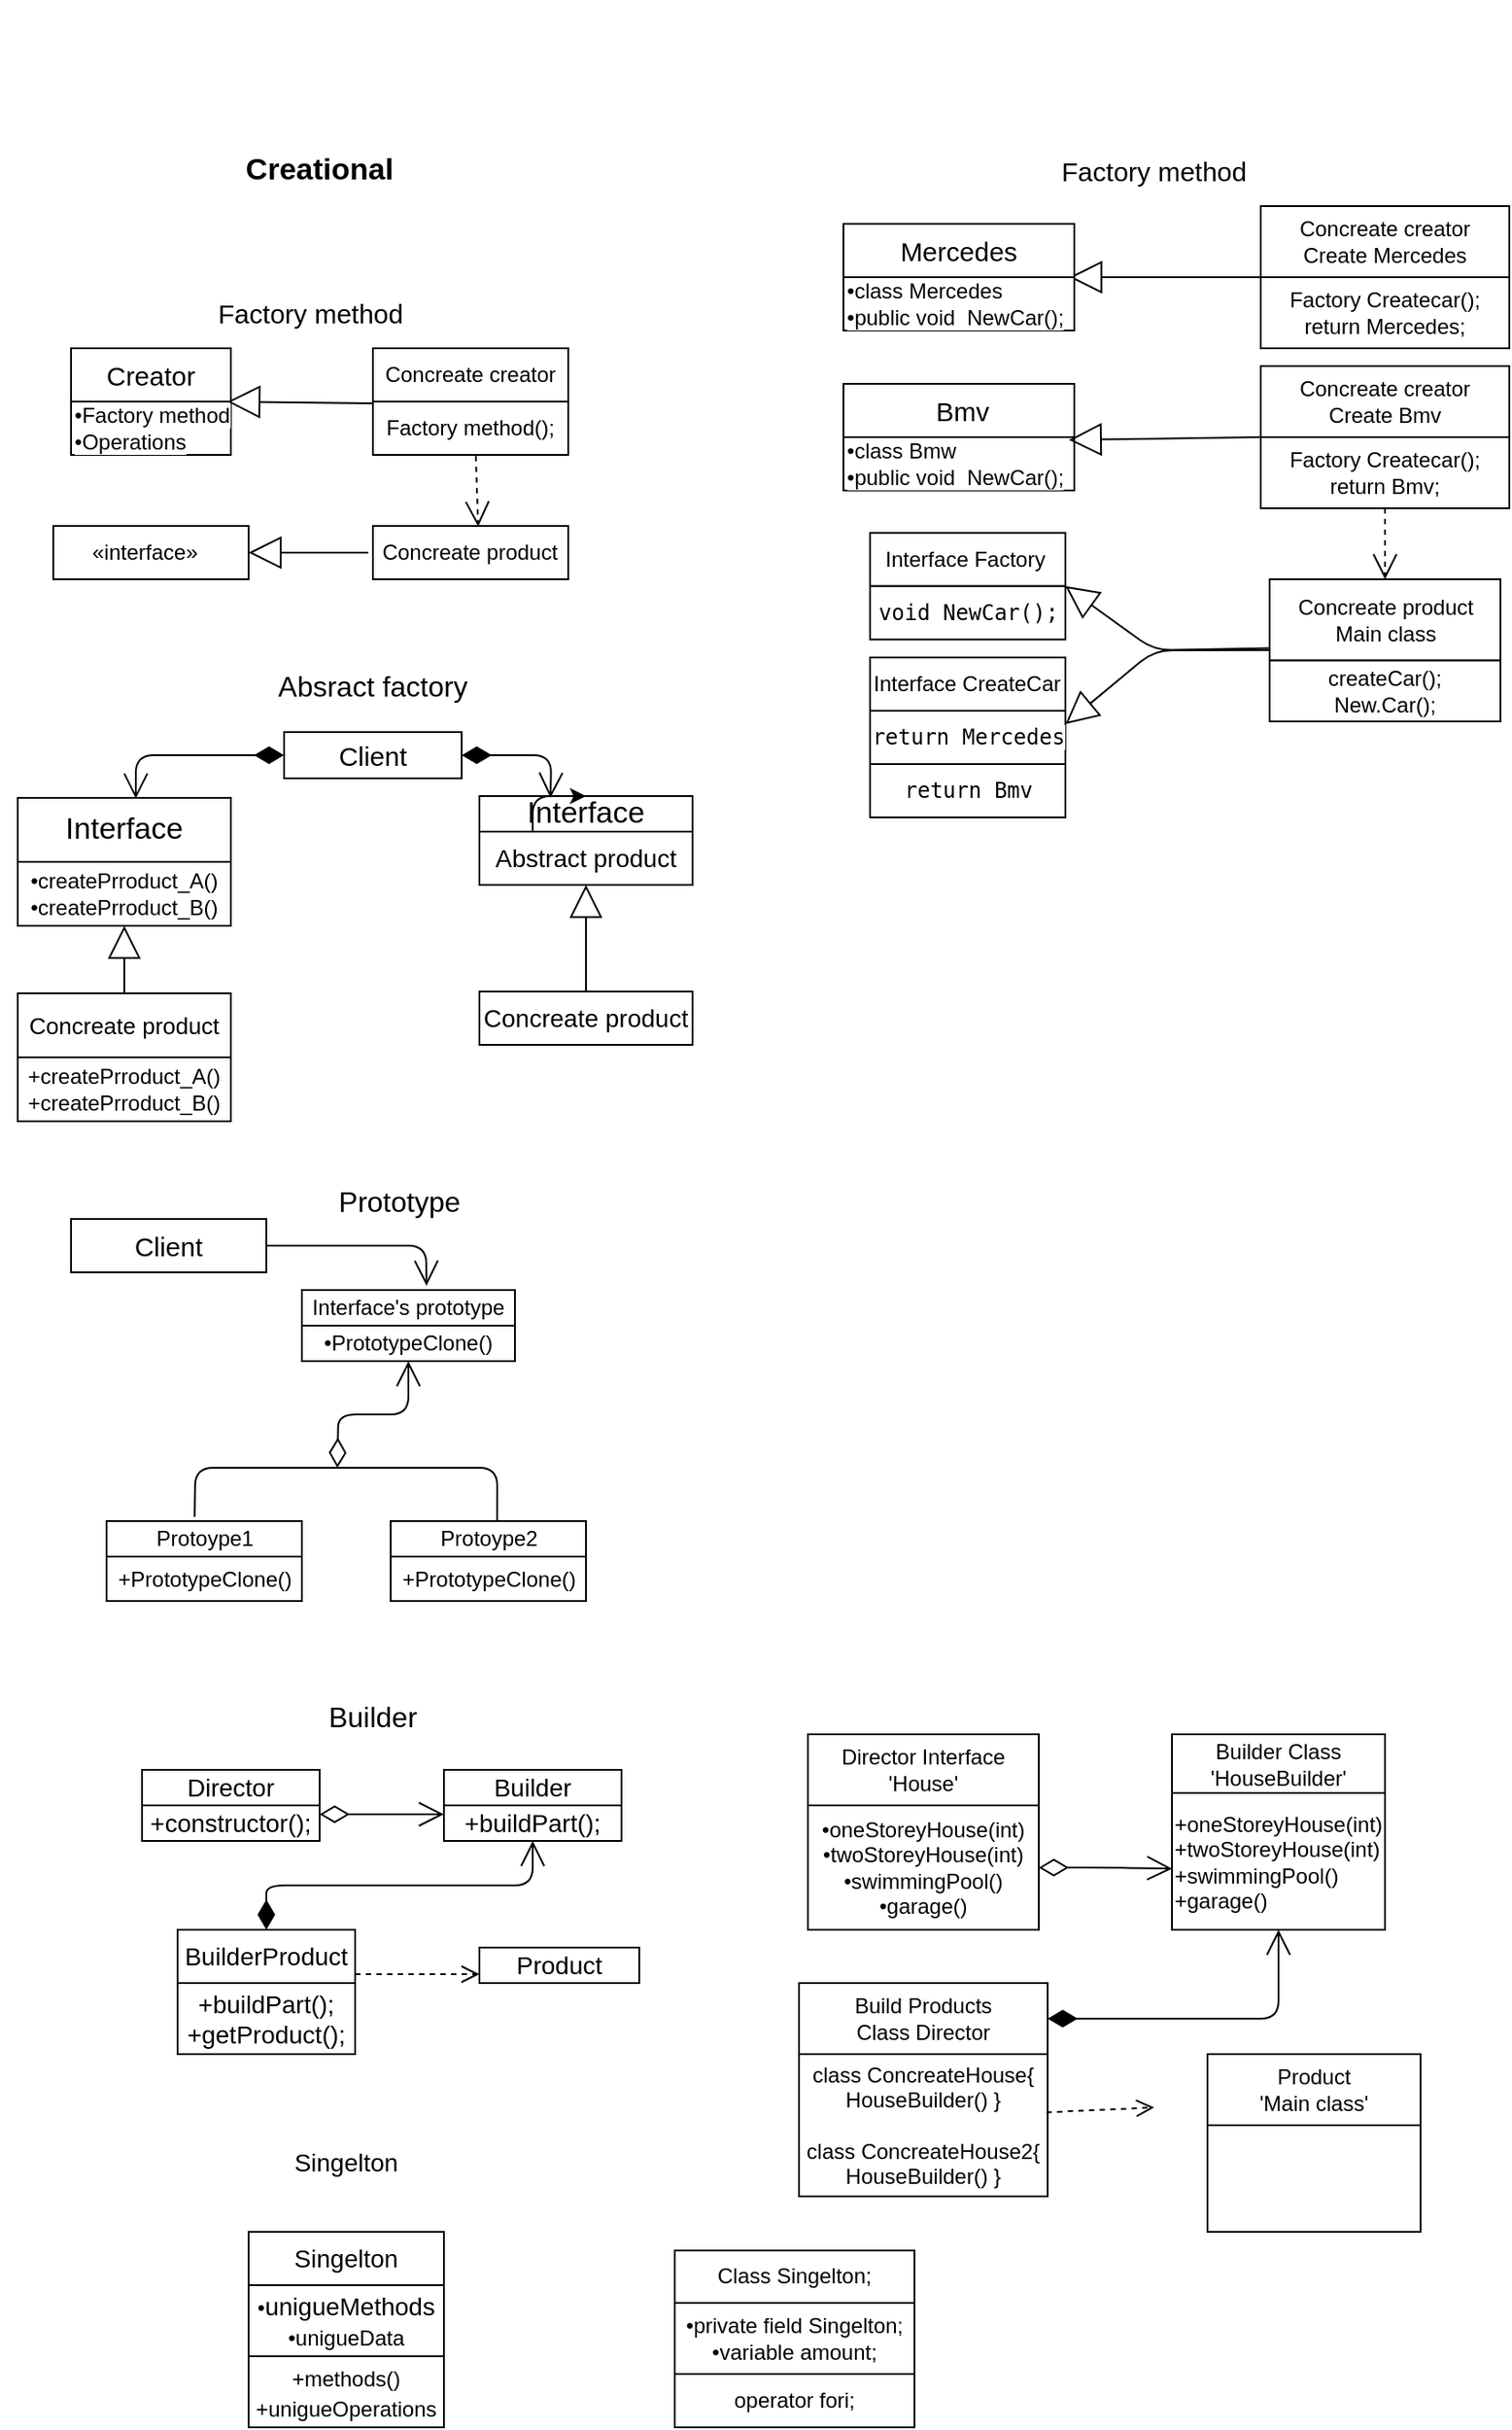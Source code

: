 <mxfile version="15.0.6" type="github">
  <diagram id="Kxp6poQEY132oB3bIeXi" name="Page-1">
    <mxGraphModel dx="813" dy="435" grid="1" gridSize="10" guides="1" tooltips="1" connect="1" arrows="1" fold="1" page="1" pageScale="1" pageWidth="1169" pageHeight="827" math="0" shadow="0">
      <root>
        <mxCell id="0" />
        <mxCell id="1" parent="0" />
        <mxCell id="c9BE0oREcigb71wQLUeT-2" value="&lt;span style=&quot;font-size: 27px&quot;&gt;&lt;font color=&quot;#ffffff&quot;&gt;Patterns&lt;/font&gt;&lt;/span&gt;" style="text;html=1;align=center;verticalAlign=middle;resizable=0;points=[];autosize=1;strokeColor=none;" parent="1" vertex="1">
          <mxGeometry x="525" y="20" width="120" height="20" as="geometry" />
        </mxCell>
        <mxCell id="c9BE0oREcigb71wQLUeT-5" value="&lt;b&gt;&lt;font style=&quot;font-size: 17px&quot;&gt;&lt;font style=&quot;background-color: rgb(255 , 255 , 255)&quot; color=&quot;#000000&quot;&gt;Creational&lt;/font&gt;&lt;br&gt;&lt;/font&gt;&lt;/b&gt;" style="text;html=1;align=center;verticalAlign=middle;whiteSpace=wrap;" parent="1" vertex="1">
          <mxGeometry x="130" y="90" width="100" height="40" as="geometry" />
        </mxCell>
        <mxCell id="c9BE0oREcigb71wQLUeT-57" value="" style="group;" parent="1" vertex="1" connectable="0">
          <mxGeometry x="30" y="180" width="320" height="190" as="geometry" />
        </mxCell>
        <mxCell id="c9BE0oREcigb71wQLUeT-46" value="&lt;span style=&quot;background-color: rgb(255 , 255 , 255)&quot;&gt;&amp;nbsp; &amp;nbsp; &amp;nbsp; «interface»&amp;nbsp; &amp;nbsp; &amp;nbsp; &amp;nbsp;&amp;nbsp;&lt;br&gt;&lt;/span&gt;" style="html=1;align=left;" parent="c9BE0oREcigb71wQLUeT-57" vertex="1">
          <mxGeometry y="130" width="110" height="30" as="geometry" />
        </mxCell>
        <mxCell id="c9BE0oREcigb71wQLUeT-47" value="&lt;span style=&quot;background-color: rgb(255 , 255 , 255)&quot;&gt;&amp;nbsp;Concreate product&amp;nbsp;&lt;/span&gt;" style="html=1;align=left;" parent="c9BE0oREcigb71wQLUeT-57" vertex="1">
          <mxGeometry x="180" y="130" width="110" height="30" as="geometry" />
        </mxCell>
        <mxCell id="c9BE0oREcigb71wQLUeT-49" value="" style="endArrow=block;endSize=16;endFill=0;html=1;exitX=-0.024;exitY=0.5;exitDx=0;exitDy=0;exitPerimeter=0;" parent="c9BE0oREcigb71wQLUeT-57" source="c9BE0oREcigb71wQLUeT-47" target="c9BE0oREcigb71wQLUeT-46" edge="1">
          <mxGeometry x="-30" y="10" width="160" as="geometry">
            <mxPoint x="160" y="185" as="sourcePoint" />
            <mxPoint x="80" y="185" as="targetPoint" />
            <mxPoint as="offset" />
          </mxGeometry>
        </mxCell>
        <mxCell id="c9BE0oREcigb71wQLUeT-41" value="" style="group;" parent="c9BE0oREcigb71wQLUeT-57" vertex="1" connectable="0">
          <mxGeometry x="180" y="30" width="110" height="60" as="geometry" />
        </mxCell>
        <mxCell id="c9BE0oREcigb71wQLUeT-23" value="&lt;span style=&quot;background-color: rgb(255 , 255 , 255)&quot;&gt;Concreate creator&lt;br&gt;&lt;/span&gt;" style="whiteSpace=wrap;html=1;" parent="c9BE0oREcigb71wQLUeT-41" vertex="1">
          <mxGeometry width="110" height="30" as="geometry" />
        </mxCell>
        <mxCell id="c9BE0oREcigb71wQLUeT-25" value="&lt;span style=&quot;background-color: rgb(255 , 255 , 255)&quot;&gt;Factory method();&lt;br&gt;&lt;/span&gt;" style="whiteSpace=wrap;html=1;" parent="c9BE0oREcigb71wQLUeT-41" vertex="1">
          <mxGeometry y="30" width="110" height="30" as="geometry" />
        </mxCell>
        <mxCell id="c9BE0oREcigb71wQLUeT-54" value="&lt;font style=&quot;font-size: 15px&quot;&gt;Factory method&lt;/font&gt;" style="text;html=1;strokeColor=none;fillColor=none;align=center;verticalAlign=middle;whiteSpace=wrap;dashed=1;" parent="c9BE0oREcigb71wQLUeT-57" vertex="1">
          <mxGeometry x="85" width="120" height="20" as="geometry" />
        </mxCell>
        <mxCell id="c9BE0oREcigb71wQLUeT-36" value="" style="endArrow=block;endSize=16;endFill=0;html=1;entryX=0.978;entryY=1;entryDx=0;entryDy=0;entryPerimeter=0;" parent="c9BE0oREcigb71wQLUeT-57" target="c9BE0oREcigb71wQLUeT-30" edge="1">
          <mxGeometry x="-30" y="30" width="160" as="geometry">
            <mxPoint x="180" y="61" as="sourcePoint" />
            <mxPoint x="330" y="190" as="targetPoint" />
            <mxPoint as="offset" />
          </mxGeometry>
        </mxCell>
        <mxCell id="c9BE0oREcigb71wQLUeT-39" value="" style="group;" parent="c9BE0oREcigb71wQLUeT-57" vertex="1" connectable="0">
          <mxGeometry x="10" y="30" width="90" height="60" as="geometry" />
        </mxCell>
        <mxCell id="c9BE0oREcigb71wQLUeT-30" value="&lt;span style=&quot;background-color: rgb(255 , 255 , 255)&quot;&gt;&lt;font style=&quot;font-size: 15px&quot;&gt;Creator&lt;/font&gt;&lt;br&gt;&lt;/span&gt;" style="whiteSpace=wrap;html=1;" parent="c9BE0oREcigb71wQLUeT-39" vertex="1">
          <mxGeometry width="90" height="30" as="geometry" />
        </mxCell>
        <mxCell id="c9BE0oREcigb71wQLUeT-31" value="&lt;span style=&quot;background-color: rgb(255 , 255 , 255)&quot;&gt;•Factory method&lt;br&gt;•Operations&lt;br&gt;&lt;/span&gt;" style="whiteSpace=wrap;html=1;align=left;" parent="c9BE0oREcigb71wQLUeT-39" vertex="1">
          <mxGeometry y="30" width="90" height="30" as="geometry" />
        </mxCell>
        <mxCell id="c9BE0oREcigb71wQLUeT-48" value="" style="endArrow=open;endSize=12;dashed=1;html=1;entryX=0.539;entryY=0.011;entryDx=0;entryDy=0;entryPerimeter=0;exitX=0.527;exitY=1.022;exitDx=0;exitDy=0;exitPerimeter=0;" parent="c9BE0oREcigb71wQLUeT-57" source="c9BE0oREcigb71wQLUeT-25" target="c9BE0oREcigb71wQLUeT-47" edge="1">
          <mxGeometry x="20" y="100" width="160" as="geometry">
            <mxPoint x="200" y="370" as="sourcePoint" />
            <mxPoint x="360" y="370" as="targetPoint" />
          </mxGeometry>
        </mxCell>
        <mxCell id="7iuyuN2y3oQvPsTQ2WoL-63" value="" style="group;" parent="1" vertex="1" connectable="0">
          <mxGeometry y="390" width="390" height="245" as="geometry" />
        </mxCell>
        <mxCell id="7iuyuN2y3oQvPsTQ2WoL-34" value="" style="group;" parent="7iuyuN2y3oQvPsTQ2WoL-63" vertex="1" connectable="0">
          <mxGeometry y="36" width="390" height="209" as="geometry" />
        </mxCell>
        <mxCell id="7iuyuN2y3oQvPsTQ2WoL-5" value="" style="group;" parent="7iuyuN2y3oQvPsTQ2WoL-34" vertex="1" connectable="0">
          <mxGeometry x="10" y="37" width="120" height="72" as="geometry" />
        </mxCell>
        <mxCell id="7iuyuN2y3oQvPsTQ2WoL-3" value="&lt;span style=&quot;background-color: rgb(255 , 255 , 255)&quot;&gt;&lt;font style=&quot;font-size: 17px&quot;&gt;Interface&lt;/font&gt;&lt;/span&gt;" style="whiteSpace=wrap;html=1;" parent="7iuyuN2y3oQvPsTQ2WoL-5" vertex="1">
          <mxGeometry width="120" height="36" as="geometry" />
        </mxCell>
        <mxCell id="7iuyuN2y3oQvPsTQ2WoL-4" value="&lt;span style=&quot;text-align: left ; background-color: rgb(255 , 255 , 255)&quot;&gt;•&lt;/span&gt;&lt;span style=&quot;background-color: rgb(255 , 255 , 255)&quot;&gt;&lt;font style=&quot;font-size: 12px&quot;&gt;createPrroduct_A()&lt;br&gt;&lt;/font&gt;&lt;/span&gt;&lt;span style=&quot;text-align: left ; background-color: rgb(255 , 255 , 255)&quot;&gt;•&lt;/span&gt;&lt;span style=&quot;background-color: rgb(255 , 255 , 255)&quot;&gt;createPrroduct_B()&lt;/span&gt;&lt;span style=&quot;background-color: rgb(255 , 255 , 255)&quot;&gt;&lt;font style=&quot;font-size: 12px&quot;&gt;&lt;br&gt;&lt;/font&gt;&lt;/span&gt;" style="whiteSpace=wrap;html=1;" parent="7iuyuN2y3oQvPsTQ2WoL-5" vertex="1">
          <mxGeometry y="36" width="120" height="36" as="geometry" />
        </mxCell>
        <mxCell id="7iuyuN2y3oQvPsTQ2WoL-7" value="" style="group;" parent="7iuyuN2y3oQvPsTQ2WoL-34" vertex="1" connectable="0">
          <mxGeometry y="137" width="120" height="72" as="geometry" />
        </mxCell>
        <mxCell id="7iuyuN2y3oQvPsTQ2WoL-10" value="" style="group;" parent="7iuyuN2y3oQvPsTQ2WoL-7" vertex="1" connectable="0">
          <mxGeometry x="10" y="10" width="120" height="72" as="geometry" />
        </mxCell>
        <mxCell id="7iuyuN2y3oQvPsTQ2WoL-8" value="&lt;span style=&quot;background-color: rgb(255 , 255 , 255)&quot;&gt;&lt;font style=&quot;font-size: 13px&quot;&gt;Concreate product&lt;/font&gt;&lt;/span&gt;" style="whiteSpace=wrap;html=1;" parent="7iuyuN2y3oQvPsTQ2WoL-10" vertex="1">
          <mxGeometry width="120" height="36" as="geometry" />
        </mxCell>
        <mxCell id="7iuyuN2y3oQvPsTQ2WoL-9" value="&lt;div style=&quot;text-align: left&quot;&gt;&lt;span style=&quot;background-color: rgb(255 , 255 , 255)&quot;&gt;+createPrroduct_A()&lt;/span&gt;&lt;/div&gt;&lt;span style=&quot;background-color: rgb(255 , 255 , 255)&quot;&gt;+createPrroduct_B()&lt;/span&gt;&lt;span style=&quot;background-color: rgb(255 , 255 , 255)&quot;&gt;&lt;font style=&quot;font-size: 12px&quot;&gt;&lt;br&gt;&lt;/font&gt;&lt;/span&gt;" style="whiteSpace=wrap;html=1;" parent="7iuyuN2y3oQvPsTQ2WoL-10" vertex="1">
          <mxGeometry y="36" width="120" height="36" as="geometry" />
        </mxCell>
        <mxCell id="7iuyuN2y3oQvPsTQ2WoL-15" value="" style="endArrow=block;endSize=16;endFill=0;html=1;entryX=0.5;entryY=1;entryDx=0;entryDy=0;exitX=0.5;exitY=0;exitDx=0;exitDy=0;" parent="7iuyuN2y3oQvPsTQ2WoL-34" source="7iuyuN2y3oQvPsTQ2WoL-8" target="7iuyuN2y3oQvPsTQ2WoL-4" edge="1">
          <mxGeometry x="-92.36" y="-168" width="160" as="geometry">
            <mxPoint x="80" y="147" as="sourcePoint" />
            <mxPoint x="95" y="117" as="targetPoint" />
            <mxPoint as="offset" />
          </mxGeometry>
        </mxCell>
        <mxCell id="7iuyuN2y3oQvPsTQ2WoL-24" value="&lt;span style=&quot;background-color: rgb(255 , 255 , 255)&quot;&gt;&lt;font style=&quot;font-size: 15px&quot;&gt;Client&lt;/font&gt;&lt;/span&gt;" style="whiteSpace=wrap;html=1;" parent="7iuyuN2y3oQvPsTQ2WoL-34" vertex="1">
          <mxGeometry x="160" width="100" height="26" as="geometry" />
        </mxCell>
        <mxCell id="7iuyuN2y3oQvPsTQ2WoL-26" value="" style="group;" parent="7iuyuN2y3oQvPsTQ2WoL-34" vertex="1" connectable="0">
          <mxGeometry x="270" y="26" width="120" height="150" as="geometry" />
        </mxCell>
        <mxCell id="7iuyuN2y3oQvPsTQ2WoL-16" value="" style="group;" parent="7iuyuN2y3oQvPsTQ2WoL-26" vertex="1" connectable="0">
          <mxGeometry y="90" width="120" height="60" as="geometry" />
        </mxCell>
        <mxCell id="7iuyuN2y3oQvPsTQ2WoL-18" value="&lt;div style=&quot;text-align: left&quot;&gt;&lt;span style=&quot;background-color: rgb(255 , 255 , 255)&quot;&gt;&lt;font style=&quot;font-size: 14px&quot;&gt;Concreate product&lt;/font&gt;&lt;/span&gt;&lt;/div&gt;" style="whiteSpace=wrap;html=1;" parent="7iuyuN2y3oQvPsTQ2WoL-16" vertex="1">
          <mxGeometry y="30" width="120" height="30" as="geometry" />
        </mxCell>
        <mxCell id="7iuyuN2y3oQvPsTQ2WoL-19" value="" style="group;" parent="7iuyuN2y3oQvPsTQ2WoL-26" vertex="1" connectable="0">
          <mxGeometry width="120" height="60" as="geometry" />
        </mxCell>
        <mxCell id="7iuyuN2y3oQvPsTQ2WoL-20" value="&lt;span style=&quot;background-color: rgb(255 , 255 , 255)&quot;&gt;&lt;font style=&quot;font-size: 17px&quot;&gt;Interface&lt;/font&gt;&lt;/span&gt;" style="whiteSpace=wrap;html=1;" parent="7iuyuN2y3oQvPsTQ2WoL-19" vertex="1">
          <mxGeometry y="10" width="120" height="20" as="geometry" />
        </mxCell>
        <mxCell id="7iuyuN2y3oQvPsTQ2WoL-27" style="edgeStyle=orthogonalEdgeStyle;orthogonalLoop=1;jettySize=auto;html=1;exitX=0.25;exitY=0;exitDx=0;exitDy=0;" parent="7iuyuN2y3oQvPsTQ2WoL-19" source="7iuyuN2y3oQvPsTQ2WoL-21" target="7iuyuN2y3oQvPsTQ2WoL-20" edge="1">
          <mxGeometry relative="1" as="geometry" />
        </mxCell>
        <mxCell id="7iuyuN2y3oQvPsTQ2WoL-21" value="&lt;div style=&quot;text-align: left&quot;&gt;&lt;span style=&quot;background-color: rgb(255 , 255 , 255)&quot;&gt;&lt;font style=&quot;font-size: 14px&quot;&gt;Abstract product&lt;/font&gt;&lt;/span&gt;&lt;/div&gt;" style="whiteSpace=wrap;html=1;" parent="7iuyuN2y3oQvPsTQ2WoL-19" vertex="1">
          <mxGeometry y="30" width="120" height="30" as="geometry" />
        </mxCell>
        <mxCell id="7iuyuN2y3oQvPsTQ2WoL-22" value="" style="endArrow=block;endSize=16;endFill=0;html=1;entryX=0.5;entryY=1;entryDx=0;entryDy=0;exitX=0.5;exitY=0;exitDx=0;exitDy=0;" parent="7iuyuN2y3oQvPsTQ2WoL-26" source="7iuyuN2y3oQvPsTQ2WoL-18" target="7iuyuN2y3oQvPsTQ2WoL-21" edge="1">
          <mxGeometry x="-322.36" y="-205" width="160" as="geometry">
            <mxPoint x="-160" y="110" as="sourcePoint" />
            <mxPoint x="-160" y="72" as="targetPoint" />
            <mxPoint as="offset" />
          </mxGeometry>
        </mxCell>
        <mxCell id="7iuyuN2y3oQvPsTQ2WoL-28" value="" style="endArrow=open;html=1;endSize=12;startArrow=diamondThin;startSize=14;startFill=1;edgeStyle=orthogonalEdgeStyle;align=left;verticalAlign=bottom;" parent="7iuyuN2y3oQvPsTQ2WoL-34" source="7iuyuN2y3oQvPsTQ2WoL-24" edge="1">
          <mxGeometry x="-1" y="3" relative="1" as="geometry">
            <mxPoint x="260" y="-3" as="sourcePoint" />
            <mxPoint x="310" y="37" as="targetPoint" />
          </mxGeometry>
        </mxCell>
        <mxCell id="7iuyuN2y3oQvPsTQ2WoL-32" value="" style="endArrow=open;html=1;endSize=12;startArrow=diamondThin;startSize=14;startFill=1;edgeStyle=orthogonalEdgeStyle;align=left;verticalAlign=bottom;entryX=0.554;entryY=0.012;entryDx=0;entryDy=0;exitX=0;exitY=0.5;exitDx=0;exitDy=0;entryPerimeter=0;" parent="7iuyuN2y3oQvPsTQ2WoL-34" source="7iuyuN2y3oQvPsTQ2WoL-24" target="7iuyuN2y3oQvPsTQ2WoL-3" edge="1">
          <mxGeometry x="-1" y="23" relative="1" as="geometry">
            <mxPoint x="150" y="85" as="sourcePoint" />
            <mxPoint x="213.28" y="109" as="targetPoint" />
            <mxPoint x="20" y="-11" as="offset" />
          </mxGeometry>
        </mxCell>
        <mxCell id="7iuyuN2y3oQvPsTQ2WoL-62" value="&lt;font style=&quot;font-size: 16px&quot;&gt;Absract factory&lt;/font&gt;" style="text;html=1;strokeColor=none;fillColor=none;align=center;verticalAlign=middle;whiteSpace=wrap;" parent="7iuyuN2y3oQvPsTQ2WoL-63" vertex="1">
          <mxGeometry x="150" width="120" height="20" as="geometry" />
        </mxCell>
        <mxCell id="7iuyuN2y3oQvPsTQ2WoL-64" value="&lt;font style=&quot;font-size: 16px&quot;&gt;Prototype&lt;/font&gt;" style="text;html=1;strokeColor=none;fillColor=none;align=center;verticalAlign=middle;whiteSpace=wrap;" parent="1" vertex="1">
          <mxGeometry x="190" y="680" width="70" height="20" as="geometry" />
        </mxCell>
        <mxCell id="7iuyuN2y3oQvPsTQ2WoL-65" value="&lt;span style=&quot;background-color: rgb(255 , 255 , 255)&quot;&gt;&lt;font style=&quot;font-size: 15px&quot;&gt;Client&lt;/font&gt;&lt;/span&gt;" style="whiteSpace=wrap;html=1;" parent="1" vertex="1">
          <mxGeometry x="40" y="700" width="110" height="30" as="geometry" />
        </mxCell>
        <mxCell id="7iuyuN2y3oQvPsTQ2WoL-68" value="" style="group;" parent="1" vertex="1" connectable="0">
          <mxGeometry x="170" y="740" width="120" height="40" as="geometry" />
        </mxCell>
        <mxCell id="7iuyuN2y3oQvPsTQ2WoL-66" value="&lt;span style=&quot;background-color: rgb(255 , 255 , 255)&quot;&gt;Interface&#39;s prototype&lt;/span&gt;" style="whiteSpace=wrap;html=1;" parent="7iuyuN2y3oQvPsTQ2WoL-68" vertex="1">
          <mxGeometry width="120" height="20" as="geometry" />
        </mxCell>
        <mxCell id="7iuyuN2y3oQvPsTQ2WoL-67" value="&lt;span style=&quot;text-align: left ; background-color: rgb(255 , 255 , 255)&quot;&gt;•&lt;/span&gt;&lt;span style=&quot;background-color: rgb(255 , 255 , 255)&quot;&gt;PrototypeClone()&lt;/span&gt;" style="whiteSpace=wrap;html=1;" parent="7iuyuN2y3oQvPsTQ2WoL-68" vertex="1">
          <mxGeometry y="20" width="120" height="20" as="geometry" />
        </mxCell>
        <mxCell id="7iuyuN2y3oQvPsTQ2WoL-72" value="" style="endArrow=open;endFill=1;endSize=12;html=1;exitX=1;exitY=0.5;exitDx=0;exitDy=0;entryX=0.585;entryY=-0.121;entryDx=0;entryDy=0;entryPerimeter=0;" parent="1" source="7iuyuN2y3oQvPsTQ2WoL-65" target="7iuyuN2y3oQvPsTQ2WoL-66" edge="1">
          <mxGeometry width="160" relative="1" as="geometry">
            <mxPoint x="250" y="720" as="sourcePoint" />
            <mxPoint x="230" y="720" as="targetPoint" />
            <Array as="points">
              <mxPoint x="240" y="715" />
            </Array>
          </mxGeometry>
        </mxCell>
        <mxCell id="7iuyuN2y3oQvPsTQ2WoL-82" value="" style="endArrow=open;html=1;endSize=12;startArrow=diamondThin;startSize=14;startFill=0;edgeStyle=orthogonalEdgeStyle;align=left;verticalAlign=bottom;entryX=0.5;entryY=1;entryDx=0;entryDy=0;" parent="1" target="7iuyuN2y3oQvPsTQ2WoL-67" edge="1">
          <mxGeometry x="-0.5" y="80" relative="1" as="geometry">
            <mxPoint x="190" y="840" as="sourcePoint" />
            <mxPoint x="410" y="720" as="targetPoint" />
            <mxPoint x="-80" y="75" as="offset" />
          </mxGeometry>
        </mxCell>
        <mxCell id="7iuyuN2y3oQvPsTQ2WoL-83" value="" style="group;" parent="1" vertex="1" connectable="0">
          <mxGeometry x="60" y="840" width="270" height="75" as="geometry" />
        </mxCell>
        <mxCell id="7iuyuN2y3oQvPsTQ2WoL-75" value="" style="group;" parent="7iuyuN2y3oQvPsTQ2WoL-83" vertex="1" connectable="0">
          <mxGeometry y="30" width="110" height="45" as="geometry" />
        </mxCell>
        <mxCell id="7iuyuN2y3oQvPsTQ2WoL-73" value="&lt;span style=&quot;background-color: rgb(255 , 255 , 255)&quot;&gt;Protoype1&lt;/span&gt;" style="html=1;" parent="7iuyuN2y3oQvPsTQ2WoL-75" vertex="1">
          <mxGeometry width="110" height="20" as="geometry" />
        </mxCell>
        <mxCell id="7iuyuN2y3oQvPsTQ2WoL-74" value="&lt;div style=&quot;text-align: left&quot;&gt;&lt;span style=&quot;background-color: rgb(255 , 255 , 255)&quot;&gt;+PrototypeClone()&lt;/span&gt;&lt;/div&gt;" style="html=1;" parent="7iuyuN2y3oQvPsTQ2WoL-75" vertex="1">
          <mxGeometry y="20" width="110" height="25" as="geometry" />
        </mxCell>
        <mxCell id="7iuyuN2y3oQvPsTQ2WoL-76" value="" style="group;" parent="7iuyuN2y3oQvPsTQ2WoL-83" vertex="1" connectable="0">
          <mxGeometry x="160" y="30" width="110" height="45" as="geometry" />
        </mxCell>
        <mxCell id="7iuyuN2y3oQvPsTQ2WoL-77" value="&lt;span style=&quot;background-color: rgb(255 , 255 , 255)&quot;&gt;Protoype2&lt;/span&gt;" style="html=1;" parent="7iuyuN2y3oQvPsTQ2WoL-76" vertex="1">
          <mxGeometry width="110" height="20" as="geometry" />
        </mxCell>
        <mxCell id="7iuyuN2y3oQvPsTQ2WoL-78" value="&lt;div style=&quot;text-align: left&quot;&gt;&lt;span style=&quot;background-color: rgb(255 , 255 , 255)&quot;&gt;+PrototypeClone()&lt;/span&gt;&lt;/div&gt;" style="html=1;" parent="7iuyuN2y3oQvPsTQ2WoL-76" vertex="1">
          <mxGeometry y="20" width="110" height="25" as="geometry" />
        </mxCell>
        <mxCell id="7iuyuN2y3oQvPsTQ2WoL-81" value="" style="endArrow=none;html=1;entryX=0.545;entryY=0;entryDx=0;entryDy=0;entryPerimeter=0;exitX=0.451;exitY=-0.121;exitDx=0;exitDy=0;exitPerimeter=0;" parent="7iuyuN2y3oQvPsTQ2WoL-83" source="7iuyuN2y3oQvPsTQ2WoL-73" target="7iuyuN2y3oQvPsTQ2WoL-77" edge="1">
          <mxGeometry width="50" height="50" relative="1" as="geometry">
            <mxPoint x="70" y="-30" as="sourcePoint" />
            <mxPoint x="220" y="-30" as="targetPoint" />
            <Array as="points">
              <mxPoint x="50" />
              <mxPoint x="140" />
              <mxPoint x="220" />
            </Array>
          </mxGeometry>
        </mxCell>
        <mxCell id="ggNN13UIBk36JEVN0BiJ-21" value="" style="group;" parent="1" vertex="1" connectable="0">
          <mxGeometry x="80" y="970" width="280" height="200" as="geometry" />
        </mxCell>
        <mxCell id="ggNN13UIBk36JEVN0BiJ-1" value="&lt;font style=&quot;font-size: 16px&quot;&gt;Builder&lt;/font&gt;" style="text;html=1;strokeColor=none;fillColor=none;align=center;verticalAlign=middle;whiteSpace=wrap;" parent="ggNN13UIBk36JEVN0BiJ-21" vertex="1">
          <mxGeometry x="95" width="70" height="20" as="geometry" />
        </mxCell>
        <mxCell id="ggNN13UIBk36JEVN0BiJ-19" value="" style="group;" parent="ggNN13UIBk36JEVN0BiJ-21" vertex="1" connectable="0">
          <mxGeometry y="40" width="280" height="160" as="geometry" />
        </mxCell>
        <mxCell id="ggNN13UIBk36JEVN0BiJ-7" value="" style="group;" parent="ggNN13UIBk36JEVN0BiJ-19" vertex="1" connectable="0">
          <mxGeometry x="170" width="100" height="40" as="geometry" />
        </mxCell>
        <mxCell id="ggNN13UIBk36JEVN0BiJ-5" value="&lt;span style=&quot;background-color: rgb(255 , 255 , 255)&quot;&gt;&lt;font style=&quot;font-size: 14px&quot;&gt;Builder&lt;/font&gt;&lt;/span&gt;" style="whiteSpace=wrap;html=1;" parent="ggNN13UIBk36JEVN0BiJ-7" vertex="1">
          <mxGeometry width="100" height="20" as="geometry" />
        </mxCell>
        <mxCell id="ggNN13UIBk36JEVN0BiJ-6" value="&lt;span style=&quot;background-color: rgb(255 , 255 , 255)&quot;&gt;&lt;font style=&quot;font-size: 14px&quot;&gt;+buildPart();&lt;/font&gt;&lt;/span&gt;" style="whiteSpace=wrap;html=1;" parent="ggNN13UIBk36JEVN0BiJ-7" vertex="1">
          <mxGeometry y="20" width="100" height="20" as="geometry" />
        </mxCell>
        <mxCell id="ggNN13UIBk36JEVN0BiJ-8" value="" style="group;" parent="ggNN13UIBk36JEVN0BiJ-19" vertex="1" connectable="0">
          <mxGeometry width="100" height="40" as="geometry" />
        </mxCell>
        <mxCell id="ggNN13UIBk36JEVN0BiJ-3" value="&lt;span style=&quot;background-color: rgb(255 , 255 , 255)&quot;&gt;&lt;font style=&quot;font-size: 14px&quot;&gt;Director&lt;/font&gt;&lt;/span&gt;" style="whiteSpace=wrap;html=1;" parent="ggNN13UIBk36JEVN0BiJ-8" vertex="1">
          <mxGeometry width="100" height="20" as="geometry" />
        </mxCell>
        <mxCell id="ggNN13UIBk36JEVN0BiJ-4" value="&lt;span style=&quot;background-color: rgb(255 , 255 , 255)&quot;&gt;&lt;font style=&quot;font-size: 14px&quot;&gt;+constructor();&lt;/font&gt;&lt;/span&gt;" style="whiteSpace=wrap;html=1;" parent="ggNN13UIBk36JEVN0BiJ-8" vertex="1">
          <mxGeometry y="20" width="100" height="20" as="geometry" />
        </mxCell>
        <mxCell id="ggNN13UIBk36JEVN0BiJ-15" value="" style="endArrow=open;html=1;endSize=12;startArrow=diamondThin;startSize=14;startFill=0;edgeStyle=orthogonalEdgeStyle;align=left;verticalAlign=bottom;entryX=0;entryY=0.25;entryDx=0;entryDy=0;exitX=1;exitY=0.25;exitDx=0;exitDy=0;" parent="ggNN13UIBk36JEVN0BiJ-19" source="ggNN13UIBk36JEVN0BiJ-4" target="ggNN13UIBk36JEVN0BiJ-6" edge="1">
          <mxGeometry x="-1" y="3" relative="1" as="geometry">
            <mxPoint x="80" y="-60" as="sourcePoint" />
            <mxPoint x="150" y="20" as="targetPoint" />
          </mxGeometry>
        </mxCell>
        <mxCell id="ggNN13UIBk36JEVN0BiJ-17" value="&lt;font style=&quot;font-size: 14px ; background-color: rgb(255 , 255 , 255)&quot;&gt;Product&lt;/font&gt;" style="whiteSpace=wrap;html=1;" parent="ggNN13UIBk36JEVN0BiJ-19" vertex="1">
          <mxGeometry x="190" y="100" width="90" height="20" as="geometry" />
        </mxCell>
        <mxCell id="ggNN13UIBk36JEVN0BiJ-13" value="" style="group;" parent="ggNN13UIBk36JEVN0BiJ-19" vertex="1" connectable="0">
          <mxGeometry x="20" y="90" width="100" height="70" as="geometry" />
        </mxCell>
        <mxCell id="ggNN13UIBk36JEVN0BiJ-20" value="" style="group;" parent="ggNN13UIBk36JEVN0BiJ-13" vertex="1" connectable="0">
          <mxGeometry width="100" height="70" as="geometry" />
        </mxCell>
        <mxCell id="ggNN13UIBk36JEVN0BiJ-11" value="&lt;span style=&quot;background-color: rgb(255 , 255 , 255)&quot;&gt;&lt;font style=&quot;font-size: 14px&quot;&gt;BuilderProduct&lt;/font&gt;&lt;/span&gt;" style="whiteSpace=wrap;html=1;" parent="ggNN13UIBk36JEVN0BiJ-20" vertex="1">
          <mxGeometry width="100" height="30" as="geometry" />
        </mxCell>
        <mxCell id="ggNN13UIBk36JEVN0BiJ-12" value="&lt;span style=&quot;background-color: rgb(255 , 255 , 255)&quot;&gt;&lt;font style=&quot;font-size: 14px&quot;&gt;+buildPart();&lt;br&gt;+getProduct();&lt;br&gt;&lt;/font&gt;&lt;/span&gt;" style="whiteSpace=wrap;html=1;" parent="ggNN13UIBk36JEVN0BiJ-20" vertex="1">
          <mxGeometry y="30" width="100" height="40" as="geometry" />
        </mxCell>
        <mxCell id="ggNN13UIBk36JEVN0BiJ-14" value="" style="endArrow=open;html=1;endSize=12;startArrow=diamondThin;startSize=14;startFill=1;edgeStyle=orthogonalEdgeStyle;align=left;verticalAlign=bottom;entryX=0.5;entryY=1;entryDx=0;entryDy=0;exitX=0.5;exitY=0;exitDx=0;exitDy=0;" parent="ggNN13UIBk36JEVN0BiJ-19" source="ggNN13UIBk36JEVN0BiJ-11" target="ggNN13UIBk36JEVN0BiJ-6" edge="1">
          <mxGeometry x="-1" y="10" relative="1" as="geometry">
            <mxPoint x="80" y="-60" as="sourcePoint" />
            <mxPoint x="240" y="-60" as="targetPoint" />
            <mxPoint as="offset" />
          </mxGeometry>
        </mxCell>
        <mxCell id="ggNN13UIBk36JEVN0BiJ-16" value="" style="html=1;verticalAlign=bottom;endArrow=open;dashed=1;endSize=8;entryX=0;entryY=0.75;entryDx=0;entryDy=0;exitX=1;exitY=0.833;exitDx=0;exitDy=0;exitPerimeter=0;" parent="ggNN13UIBk36JEVN0BiJ-19" source="ggNN13UIBk36JEVN0BiJ-11" target="ggNN13UIBk36JEVN0BiJ-17" edge="1">
          <mxGeometry y="-10" relative="1" as="geometry">
            <mxPoint x="130" y="-1080" as="sourcePoint" />
            <mxPoint x="50" y="-1080" as="targetPoint" />
            <mxPoint as="offset" />
          </mxGeometry>
        </mxCell>
        <mxCell id="ggNN13UIBk36JEVN0BiJ-27" value="" style="group;" parent="1" vertex="1" connectable="0">
          <mxGeometry x="140" y="1221" width="180" height="159" as="geometry" />
        </mxCell>
        <mxCell id="ggNN13UIBk36JEVN0BiJ-22" value="&lt;font style=&quot;font-size: 14px&quot;&gt;Singelton&lt;/font&gt;" style="text;html=1;strokeColor=none;fillColor=none;align=center;verticalAlign=middle;whiteSpace=wrap;" parent="ggNN13UIBk36JEVN0BiJ-27" vertex="1">
          <mxGeometry x="25" width="60" height="20" as="geometry" />
        </mxCell>
        <mxCell id="ggNN13UIBk36JEVN0BiJ-26" value="" style="group;" parent="ggNN13UIBk36JEVN0BiJ-27" vertex="1" connectable="0">
          <mxGeometry y="49" width="180" height="110" as="geometry" />
        </mxCell>
        <mxCell id="ggNN13UIBk36JEVN0BiJ-23" value="&lt;span style=&quot;background-color: rgb(255 , 255 , 255)&quot;&gt;&lt;font style=&quot;font-size: 14px&quot;&gt;Singelton&lt;/font&gt;&lt;/span&gt;" style="whiteSpace=wrap;html=1;" parent="ggNN13UIBk36JEVN0BiJ-26" vertex="1">
          <mxGeometry width="110" height="30" as="geometry" />
        </mxCell>
        <mxCell id="ggNN13UIBk36JEVN0BiJ-24" value="&lt;span style=&quot;text-align: left ; background-color: rgb(255 , 255 , 255)&quot;&gt;•&lt;/span&gt;&lt;span style=&quot;background-color: rgb(255 , 255 , 255)&quot;&gt;&lt;font style=&quot;font-size: 14px&quot;&gt;unigueMethods&lt;br&gt;&lt;/font&gt;&lt;/span&gt;&lt;span style=&quot;text-align: left ; background-color: rgb(255 , 255 , 255)&quot;&gt;•unigueData&lt;/span&gt;&lt;span style=&quot;background-color: rgb(255 , 255 , 255)&quot;&gt;&lt;font style=&quot;font-size: 14px&quot;&gt;&lt;br&gt;&lt;/font&gt;&lt;/span&gt;" style="whiteSpace=wrap;html=1;" parent="ggNN13UIBk36JEVN0BiJ-26" vertex="1">
          <mxGeometry y="30" width="110" height="40" as="geometry" />
        </mxCell>
        <mxCell id="ggNN13UIBk36JEVN0BiJ-25" value="&lt;span style=&quot;text-align: left ; background-color: rgb(255 , 255 , 255)&quot;&gt;+methods()&lt;/span&gt;&lt;span style=&quot;background-color: rgb(255 , 255 , 255)&quot;&gt;&lt;font style=&quot;font-size: 14px&quot;&gt;&lt;br&gt;&lt;/font&gt;&lt;/span&gt;&lt;span style=&quot;text-align: left ; background-color: rgb(255 , 255 , 255)&quot;&gt;+unigueOperations&lt;/span&gt;&lt;span style=&quot;background-color: rgb(255 , 255 , 255)&quot;&gt;&lt;font style=&quot;font-size: 14px&quot;&gt;&lt;br&gt;&lt;/font&gt;&lt;/span&gt;" style="whiteSpace=wrap;html=1;" parent="ggNN13UIBk36JEVN0BiJ-26" vertex="1">
          <mxGeometry y="70" width="110" height="40" as="geometry" />
        </mxCell>
        <mxCell id="DUCGy1akX-EQCA6GD_6j-50" value="" style="group" vertex="1" connectable="0" parent="1">
          <mxGeometry x="490" y="100" width="360" height="374" as="geometry" />
        </mxCell>
        <mxCell id="DUCGy1akX-EQCA6GD_6j-8" value="&lt;font style=&quot;font-size: 15px&quot;&gt;Factory method&lt;/font&gt;" style="text;html=1;strokeColor=none;fillColor=none;align=center;verticalAlign=middle;whiteSpace=wrap;dashed=1;" vertex="1" parent="DUCGy1akX-EQCA6GD_6j-50">
          <mxGeometry x="100" width="120" height="20" as="geometry" />
        </mxCell>
        <mxCell id="DUCGy1akX-EQCA6GD_6j-49" value="" style="group" vertex="1" connectable="0" parent="DUCGy1akX-EQCA6GD_6j-50">
          <mxGeometry y="40" width="360" height="334" as="geometry" />
        </mxCell>
        <mxCell id="DUCGy1akX-EQCA6GD_6j-5" value="" style="group;" vertex="1" connectable="0" parent="DUCGy1akX-EQCA6GD_6j-49">
          <mxGeometry x="220" width="140" height="70" as="geometry" />
        </mxCell>
        <mxCell id="DUCGy1akX-EQCA6GD_6j-36" value="" style="group" vertex="1" connectable="0" parent="DUCGy1akX-EQCA6GD_6j-5">
          <mxGeometry y="-10" width="140" height="80" as="geometry" />
        </mxCell>
        <mxCell id="DUCGy1akX-EQCA6GD_6j-6" value="&lt;span style=&quot;background-color: rgb(255 , 255 , 255)&quot;&gt;Concreate creator&lt;br&gt;Create Mercedes&lt;br&gt;&lt;/span&gt;" style="whiteSpace=wrap;html=1;" vertex="1" parent="DUCGy1akX-EQCA6GD_6j-36">
          <mxGeometry width="140" height="40" as="geometry" />
        </mxCell>
        <mxCell id="DUCGy1akX-EQCA6GD_6j-7" value="&lt;span style=&quot;background-color: rgb(255 , 255 , 255)&quot;&gt;Factory Createcar();&lt;br&gt;return Mercedes;&lt;br&gt;&lt;/span&gt;" style="whiteSpace=wrap;html=1;" vertex="1" parent="DUCGy1akX-EQCA6GD_6j-36">
          <mxGeometry y="40" width="140" height="40" as="geometry" />
        </mxCell>
        <mxCell id="DUCGy1akX-EQCA6GD_6j-9" value="" style="endArrow=block;endSize=16;endFill=0;html=1;entryX=0.978;entryY=1;entryDx=0;entryDy=0;entryPerimeter=0;exitX=0;exitY=0;exitDx=0;exitDy=0;" edge="1" parent="DUCGy1akX-EQCA6GD_6j-49" target="DUCGy1akX-EQCA6GD_6j-11" source="DUCGy1akX-EQCA6GD_6j-7">
          <mxGeometry x="-30" y="70" width="160" as="geometry">
            <mxPoint x="200" y="35" as="sourcePoint" />
            <mxPoint x="330" y="230" as="targetPoint" />
            <mxPoint as="offset" />
          </mxGeometry>
        </mxCell>
        <mxCell id="DUCGy1akX-EQCA6GD_6j-10" value="" style="group;" vertex="1" connectable="0" parent="DUCGy1akX-EQCA6GD_6j-49">
          <mxGeometry x="15" width="100" height="60" as="geometry" />
        </mxCell>
        <mxCell id="DUCGy1akX-EQCA6GD_6j-11" value="&lt;span style=&quot;background-color: rgb(255 , 255 , 255)&quot;&gt;&lt;font style=&quot;font-size: 15px&quot;&gt;Mercedes&lt;/font&gt;&lt;br&gt;&lt;/span&gt;" style="whiteSpace=wrap;html=1;" vertex="1" parent="DUCGy1akX-EQCA6GD_6j-10">
          <mxGeometry x="-30" width="130" height="30" as="geometry" />
        </mxCell>
        <mxCell id="DUCGy1akX-EQCA6GD_6j-12" value="&lt;span style=&quot;background-color: rgb(255 , 255 , 255)&quot;&gt;•class Mercedes&lt;br&gt;•public void&amp;nbsp; NewCar();&lt;br&gt;&lt;/span&gt;" style="whiteSpace=wrap;html=1;align=left;" vertex="1" parent="DUCGy1akX-EQCA6GD_6j-10">
          <mxGeometry x="-30" y="30" width="130" height="30" as="geometry" />
        </mxCell>
        <mxCell id="DUCGy1akX-EQCA6GD_6j-21" value="" style="group;" vertex="1" connectable="0" parent="DUCGy1akX-EQCA6GD_6j-49">
          <mxGeometry x="225" y="200" width="130" height="80" as="geometry" />
        </mxCell>
        <mxCell id="DUCGy1akX-EQCA6GD_6j-3" value="&lt;div&gt;&lt;span style=&quot;background-color: rgb(255 , 255 , 255)&quot;&gt;&amp;nbsp;Concreate product&amp;nbsp;&lt;/span&gt;&lt;/div&gt;&lt;div&gt;&lt;span style=&quot;background-color: rgb(255 , 255 , 255)&quot;&gt;Main class&lt;/span&gt;&lt;/div&gt;" style="html=1;align=center;" vertex="1" parent="DUCGy1akX-EQCA6GD_6j-21">
          <mxGeometry width="130" height="45.714" as="geometry" />
        </mxCell>
        <mxCell id="DUCGy1akX-EQCA6GD_6j-20" value="&lt;span style=&quot;background-color: rgb(255 , 255 , 255)&quot;&gt;createCar();&lt;br&gt;New.Car();&lt;br&gt;&lt;/span&gt;" style="whiteSpace=wrap;html=1;" vertex="1" parent="DUCGy1akX-EQCA6GD_6j-21">
          <mxGeometry y="45.714" width="130" height="34.286" as="geometry" />
        </mxCell>
        <mxCell id="DUCGy1akX-EQCA6GD_6j-29" value="" style="group" vertex="1" connectable="0" parent="DUCGy1akX-EQCA6GD_6j-49">
          <mxGeometry y="173.86" width="110" height="60" as="geometry" />
        </mxCell>
        <mxCell id="DUCGy1akX-EQCA6GD_6j-2" value="&lt;span style=&quot;background-color: rgb(255 , 255 , 255)&quot;&gt;&amp;nbsp; Interface Factory&lt;br&gt;&lt;/span&gt;" style="html=1;align=left;" vertex="1" parent="DUCGy1akX-EQCA6GD_6j-29">
          <mxGeometry width="110" height="30" as="geometry" />
        </mxCell>
        <mxCell id="DUCGy1akX-EQCA6GD_6j-17" value="&lt;pre style=&quot;font-family: &amp;#34;jetbrains mono&amp;#34; , monospace&quot;&gt;&lt;pre style=&quot;font-family: &amp;#34;jetbrains mono&amp;#34; , monospace&quot;&gt;&lt;pre style=&quot;font-family: &amp;#34;jetbrains mono&amp;#34; , monospace&quot;&gt;&lt;font color=&quot;#000000&quot; style=&quot;background-color: rgb(255 , 255 , 255)&quot;&gt;void NewCar();&lt;/font&gt;&lt;font color=&quot;#cc7832&quot; style=&quot;background-color: rgb(43 , 43 , 43)&quot;&gt;&lt;br&gt;&lt;/font&gt;&lt;/pre&gt;&lt;/pre&gt;&lt;/pre&gt;" style="html=1;" vertex="1" parent="DUCGy1akX-EQCA6GD_6j-29">
          <mxGeometry y="30" width="110" height="30" as="geometry" />
        </mxCell>
        <mxCell id="DUCGy1akX-EQCA6GD_6j-4" value="" style="endArrow=block;endSize=16;endFill=0;html=1;entryX=1;entryY=1;entryDx=0;entryDy=0;exitX=0.004;exitY=0.847;exitDx=0;exitDy=0;exitPerimeter=0;" edge="1" parent="DUCGy1akX-EQCA6GD_6j-49" source="DUCGy1akX-EQCA6GD_6j-3" target="DUCGy1akX-EQCA6GD_6j-2">
          <mxGeometry x="-30" y="50" width="160" as="geometry">
            <mxPoint x="220" y="240" as="sourcePoint" />
            <mxPoint x="80" y="225" as="targetPoint" />
            <mxPoint as="offset" />
            <Array as="points">
              <mxPoint x="160" y="240" />
            </Array>
          </mxGeometry>
        </mxCell>
        <mxCell id="DUCGy1akX-EQCA6GD_6j-30" value="" style="group;" vertex="1" connectable="0" parent="DUCGy1akX-EQCA6GD_6j-49">
          <mxGeometry x="15" y="90" width="100" height="60" as="geometry" />
        </mxCell>
        <mxCell id="DUCGy1akX-EQCA6GD_6j-31" value="&lt;span style=&quot;background-color: rgb(255 , 255 , 255)&quot;&gt;&lt;font style=&quot;font-size: 15px&quot;&gt;&amp;nbsp;Bmv&lt;/font&gt;&lt;br&gt;&lt;/span&gt;" style="whiteSpace=wrap;html=1;" vertex="1" parent="DUCGy1akX-EQCA6GD_6j-30">
          <mxGeometry x="-30" width="130" height="30" as="geometry" />
        </mxCell>
        <mxCell id="DUCGy1akX-EQCA6GD_6j-32" value="&lt;span style=&quot;background-color: rgb(255 , 255 , 255)&quot;&gt;•class Bmw&lt;br&gt;•public void&amp;nbsp; NewCar();&lt;br&gt;&lt;/span&gt;" style="whiteSpace=wrap;html=1;align=left;" vertex="1" parent="DUCGy1akX-EQCA6GD_6j-30">
          <mxGeometry x="-30" y="30" width="130" height="30" as="geometry" />
        </mxCell>
        <mxCell id="DUCGy1akX-EQCA6GD_6j-33" value="" style="endArrow=block;endSize=16;endFill=0;html=1;entryX=0.976;entryY=0.052;entryDx=0;entryDy=0;entryPerimeter=0;exitX=0;exitY=0;exitDx=0;exitDy=0;" edge="1" parent="DUCGy1akX-EQCA6GD_6j-49" source="DUCGy1akX-EQCA6GD_6j-40" target="DUCGy1akX-EQCA6GD_6j-32">
          <mxGeometry x="-20" y="80" width="160" as="geometry">
            <mxPoint x="180" y="90" as="sourcePoint" />
            <mxPoint x="122.14" y="40" as="targetPoint" />
            <mxPoint as="offset" />
          </mxGeometry>
        </mxCell>
        <mxCell id="DUCGy1akX-EQCA6GD_6j-37" value="" style="group;" vertex="1" connectable="0" parent="DUCGy1akX-EQCA6GD_6j-49">
          <mxGeometry x="220" y="90" width="140" height="70" as="geometry" />
        </mxCell>
        <mxCell id="DUCGy1akX-EQCA6GD_6j-38" value="" style="group" vertex="1" connectable="0" parent="DUCGy1akX-EQCA6GD_6j-37">
          <mxGeometry y="-10" width="140" height="80" as="geometry" />
        </mxCell>
        <mxCell id="DUCGy1akX-EQCA6GD_6j-39" value="&lt;span style=&quot;background-color: rgb(255 , 255 , 255)&quot;&gt;Concreate creator&lt;br&gt;Create Bmv&lt;br&gt;&lt;/span&gt;" style="whiteSpace=wrap;html=1;" vertex="1" parent="DUCGy1akX-EQCA6GD_6j-38">
          <mxGeometry width="140" height="40" as="geometry" />
        </mxCell>
        <mxCell id="DUCGy1akX-EQCA6GD_6j-40" value="&lt;span style=&quot;background-color: rgb(255 , 255 , 255)&quot;&gt;Factory Createcar();&lt;br&gt;return Bmv;&lt;br&gt;&lt;/span&gt;" style="whiteSpace=wrap;html=1;" vertex="1" parent="DUCGy1akX-EQCA6GD_6j-38">
          <mxGeometry y="40" width="140" height="40" as="geometry" />
        </mxCell>
        <mxCell id="DUCGy1akX-EQCA6GD_6j-13" value="" style="endArrow=open;endSize=12;dashed=1;html=1;entryX=0.5;entryY=0;entryDx=0;entryDy=0;exitX=0.5;exitY=1;exitDx=0;exitDy=0;" edge="1" parent="DUCGy1akX-EQCA6GD_6j-49" source="DUCGy1akX-EQCA6GD_6j-40" target="DUCGy1akX-EQCA6GD_6j-3">
          <mxGeometry x="20" y="140" width="160" as="geometry">
            <mxPoint x="290" y="170" as="sourcePoint" />
            <mxPoint x="360" y="410" as="targetPoint" />
          </mxGeometry>
        </mxCell>
        <mxCell id="DUCGy1akX-EQCA6GD_6j-47" value="" style="endArrow=block;endSize=16;endFill=0;html=1;entryX=1;entryY=0.25;entryDx=0;entryDy=0;exitX=0.004;exitY=0.872;exitDx=0;exitDy=0;exitPerimeter=0;" edge="1" parent="DUCGy1akX-EQCA6GD_6j-49" source="DUCGy1akX-EQCA6GD_6j-3" target="DUCGy1akX-EQCA6GD_6j-43">
          <mxGeometry x="-20" y="60" width="160" as="geometry">
            <mxPoint x="220" y="240" as="sourcePoint" />
            <mxPoint x="120" y="213.86" as="targetPoint" />
            <mxPoint as="offset" />
            <Array as="points">
              <mxPoint x="160" y="240" />
            </Array>
          </mxGeometry>
        </mxCell>
        <mxCell id="DUCGy1akX-EQCA6GD_6j-48" value="" style="group" vertex="1" connectable="0" parent="DUCGy1akX-EQCA6GD_6j-49">
          <mxGeometry y="244" width="110" height="90" as="geometry" />
        </mxCell>
        <mxCell id="DUCGy1akX-EQCA6GD_6j-41" value="" style="group" vertex="1" connectable="0" parent="DUCGy1akX-EQCA6GD_6j-48">
          <mxGeometry width="110" height="60" as="geometry" />
        </mxCell>
        <mxCell id="DUCGy1akX-EQCA6GD_6j-42" value="&lt;span style=&quot;background-color: rgb(255 , 255 , 255)&quot;&gt;Interface CreateCar&lt;br&gt;&lt;/span&gt;" style="html=1;align=left;" vertex="1" parent="DUCGy1akX-EQCA6GD_6j-41">
          <mxGeometry width="110" height="30" as="geometry" />
        </mxCell>
        <mxCell id="DUCGy1akX-EQCA6GD_6j-43" value="&lt;pre style=&quot;font-family: &amp;#34;jetbrains mono&amp;#34; , monospace&quot;&gt;&lt;pre style=&quot;font-family: &amp;#34;jetbrains mono&amp;#34; , monospace&quot;&gt;&lt;pre style=&quot;font-family: &amp;#34;jetbrains mono&amp;#34; , monospace&quot;&gt;&lt;font color=&quot;#000000&quot; style=&quot;background-color: rgb(255 , 255 , 255)&quot;&gt;return Mercedes&lt;/font&gt;&lt;font color=&quot;#cc7832&quot; style=&quot;background-color: rgb(43 , 43 , 43)&quot;&gt;&lt;br&gt;&lt;/font&gt;&lt;/pre&gt;&lt;/pre&gt;&lt;/pre&gt;" style="html=1;" vertex="1" parent="DUCGy1akX-EQCA6GD_6j-41">
          <mxGeometry y="30" width="110" height="30" as="geometry" />
        </mxCell>
        <mxCell id="DUCGy1akX-EQCA6GD_6j-44" value="&lt;pre style=&quot;font-family: &amp;#34;jetbrains mono&amp;#34; , monospace&quot;&gt;&lt;pre style=&quot;font-family: &amp;#34;jetbrains mono&amp;#34; , monospace&quot;&gt;&lt;pre style=&quot;font-family: &amp;#34;jetbrains mono&amp;#34; , monospace&quot;&gt;&lt;font color=&quot;#000000&quot; style=&quot;background-color: rgb(255 , 255 , 255)&quot;&gt;&lt;br&gt;&lt;/font&gt;&lt;/pre&gt;&lt;pre style=&quot;font-family: &amp;#34;jetbrains mono&amp;#34; , monospace&quot;&gt;&lt;font color=&quot;#000000&quot; style=&quot;background-color: rgb(255 , 255 , 255)&quot;&gt;return Bmv&lt;/font&gt;&lt;font color=&quot;#cc7832&quot; style=&quot;background-color: rgb(43 , 43 , 43)&quot;&gt;&lt;br&gt;&lt;/font&gt;&lt;/pre&gt;&lt;pre style=&quot;font-family: &amp;#34;jetbrains mono&amp;#34; , monospace&quot;&gt;&lt;font color=&quot;#000000&quot; style=&quot;background-color: rgb(255 , 255 , 255)&quot;&gt;&lt;br&gt;&lt;/font&gt;&lt;/pre&gt;&lt;/pre&gt;&lt;/pre&gt;" style="html=1;" vertex="1" parent="DUCGy1akX-EQCA6GD_6j-48">
          <mxGeometry y="60" width="110" height="30" as="geometry" />
        </mxCell>
        <mxCell id="DUCGy1akX-EQCA6GD_6j-51" value="" style="group" vertex="1" connectable="0" parent="1">
          <mxGeometry x="380" y="1280.5" width="135" height="99.5" as="geometry" />
        </mxCell>
        <mxCell id="DUCGy1akX-EQCA6GD_6j-22" value="&lt;span style=&quot;background-color: rgb(255 , 255 , 255)&quot;&gt;Class Singelton;&lt;/span&gt;" style="whiteSpace=wrap;html=1;" vertex="1" parent="DUCGy1akX-EQCA6GD_6j-51">
          <mxGeometry width="135" height="29.5" as="geometry" />
        </mxCell>
        <mxCell id="DUCGy1akX-EQCA6GD_6j-23" value="&lt;span style=&quot;text-align: left ; background-color: rgb(255 , 255 , 255)&quot;&gt;•&lt;/span&gt;&lt;span style=&quot;background-color: rgb(255 , 255 , 255)&quot;&gt;private field Singelton;&lt;br&gt;&lt;/span&gt;&lt;span style=&quot;text-align: left ; background-color: rgb(255 , 255 , 255)&quot;&gt;•variable amount;&lt;/span&gt;&lt;span style=&quot;background-color: rgb(255 , 255 , 255)&quot;&gt;&lt;br&gt;&lt;/span&gt;" style="whiteSpace=wrap;html=1;" vertex="1" parent="DUCGy1akX-EQCA6GD_6j-51">
          <mxGeometry y="29.5" width="135" height="40" as="geometry" />
        </mxCell>
        <mxCell id="DUCGy1akX-EQCA6GD_6j-24" value="&lt;span style=&quot;background-color: rgb(255 , 255 , 255)&quot;&gt;operator fori;&lt;/span&gt;" style="whiteSpace=wrap;html=1;" vertex="1" parent="DUCGy1akX-EQCA6GD_6j-51">
          <mxGeometry y="69.5" width="135" height="30" as="geometry" />
        </mxCell>
        <mxCell id="DUCGy1akX-EQCA6GD_6j-55" value="" style="group" vertex="1" connectable="0" parent="1">
          <mxGeometry x="455" y="990" width="130" height="110" as="geometry" />
        </mxCell>
        <mxCell id="DUCGy1akX-EQCA6GD_6j-26" value="&lt;span style=&quot;background-color: rgb(255 , 255 , 255)&quot;&gt;Director Interface &#39;House&#39;&lt;/span&gt;" style="whiteSpace=wrap;html=1;" vertex="1" parent="DUCGy1akX-EQCA6GD_6j-55">
          <mxGeometry width="130" height="40" as="geometry" />
        </mxCell>
        <mxCell id="DUCGy1akX-EQCA6GD_6j-54" value="&lt;span style=&quot;text-align: left ; background-color: rgb(255 , 255 , 255)&quot;&gt;•&lt;/span&gt;oneStoreyHouse(int)&lt;br&gt;&lt;span style=&quot;text-align: left ; background-color: rgb(255 , 255 , 255)&quot;&gt;•&lt;/span&gt;twoStoreyHouse(int)&lt;br&gt;&lt;span style=&quot;text-align: left ; background-color: rgb(255 , 255 , 255)&quot;&gt;•&lt;/span&gt;swimmingPool()&lt;br&gt;&lt;span style=&quot;text-align: left ; background-color: rgb(255 , 255 , 255)&quot;&gt;•&lt;/span&gt;garage()" style="rounded=0;whiteSpace=wrap;html=1;" vertex="1" parent="DUCGy1akX-EQCA6GD_6j-55">
          <mxGeometry y="40" width="130" height="70" as="geometry" />
        </mxCell>
        <mxCell id="DUCGy1akX-EQCA6GD_6j-59" value="" style="group" vertex="1" connectable="0" parent="1">
          <mxGeometry x="660" y="990" width="120" height="110" as="geometry" />
        </mxCell>
        <mxCell id="DUCGy1akX-EQCA6GD_6j-56" value="Builder Class&lt;br&gt;&#39;HouseBuilder&#39;" style="rounded=0;whiteSpace=wrap;html=1;" vertex="1" parent="DUCGy1akX-EQCA6GD_6j-59">
          <mxGeometry width="120" height="33" as="geometry" />
        </mxCell>
        <mxCell id="DUCGy1akX-EQCA6GD_6j-58" value="&lt;span style=&quot;text-align: left ; background-color: rgb(255 , 255 , 255)&quot;&gt;+&lt;/span&gt;oneStoreyHouse(int)&lt;br&gt;&lt;div style=&quot;text-align: left&quot;&gt;&lt;span style=&quot;background-color: rgb(255 , 255 , 255)&quot;&gt;+&lt;/span&gt;&lt;span&gt;twoStoreyHouse(int)&lt;/span&gt;&lt;/div&gt;&lt;div style=&quot;text-align: left&quot;&gt;&lt;span style=&quot;background-color: rgb(255 , 255 , 255)&quot;&gt;+&lt;/span&gt;&lt;span&gt;swimmingPool()&lt;/span&gt;&lt;/div&gt;&lt;div style=&quot;text-align: left&quot;&gt;&lt;span style=&quot;background-color: rgb(255 , 255 , 255)&quot;&gt;+&lt;/span&gt;&lt;span&gt;garage()&lt;/span&gt;&lt;/div&gt;" style="rounded=0;whiteSpace=wrap;html=1;" vertex="1" parent="DUCGy1akX-EQCA6GD_6j-59">
          <mxGeometry y="33" width="120" height="77" as="geometry" />
        </mxCell>
        <mxCell id="DUCGy1akX-EQCA6GD_6j-65" value="" style="endArrow=open;html=1;endSize=12;startArrow=diamondThin;startSize=14;startFill=0;edgeStyle=orthogonalEdgeStyle;align=left;verticalAlign=bottom;entryX=0.001;entryY=0.553;entryDx=0;entryDy=0;entryPerimeter=0;" edge="1" parent="1" source="DUCGy1akX-EQCA6GD_6j-54" target="DUCGy1akX-EQCA6GD_6j-58">
          <mxGeometry x="-1" y="3" relative="1" as="geometry">
            <mxPoint x="590" y="1044.71" as="sourcePoint" />
            <mxPoint x="660" y="1044.71" as="targetPoint" />
          </mxGeometry>
        </mxCell>
        <mxCell id="DUCGy1akX-EQCA6GD_6j-66" value="" style="group" vertex="1" connectable="0" parent="1">
          <mxGeometry x="450" y="1130" width="140" height="120" as="geometry" />
        </mxCell>
        <mxCell id="DUCGy1akX-EQCA6GD_6j-60" value="Build Products&lt;br&gt;Class Director" style="rounded=0;whiteSpace=wrap;html=1;" vertex="1" parent="DUCGy1akX-EQCA6GD_6j-66">
          <mxGeometry width="140" height="40" as="geometry" />
        </mxCell>
        <mxCell id="DUCGy1akX-EQCA6GD_6j-61" value="class ConcreateHouse{&lt;br&gt;HouseBuilder() }&lt;br&gt;&lt;br&gt;class ConcreateHouse2{&lt;br&gt;HouseBuilder() }" style="rounded=0;whiteSpace=wrap;html=1;" vertex="1" parent="DUCGy1akX-EQCA6GD_6j-66">
          <mxGeometry y="40" width="140" height="80" as="geometry" />
        </mxCell>
        <mxCell id="DUCGy1akX-EQCA6GD_6j-71" value="" style="endArrow=open;html=1;endSize=12;startArrow=diamondThin;startSize=14;startFill=1;edgeStyle=orthogonalEdgeStyle;align=left;verticalAlign=bottom;entryX=0.5;entryY=1;entryDx=0;entryDy=0;" edge="1" parent="1" source="DUCGy1akX-EQCA6GD_6j-60" target="DUCGy1akX-EQCA6GD_6j-58">
          <mxGeometry x="-1" y="10" relative="1" as="geometry">
            <mxPoint x="590" y="1160" as="sourcePoint" />
            <mxPoint x="740" y="1110" as="targetPoint" />
            <mxPoint as="offset" />
          </mxGeometry>
        </mxCell>
        <mxCell id="DUCGy1akX-EQCA6GD_6j-72" value="" style="html=1;verticalAlign=bottom;endArrow=open;dashed=1;endSize=8;exitX=0.995;exitY=0.409;exitDx=0;exitDy=0;exitPerimeter=0;" edge="1" parent="1" source="DUCGy1akX-EQCA6GD_6j-61">
          <mxGeometry y="-10" relative="1" as="geometry">
            <mxPoint x="620" y="1210" as="sourcePoint" />
            <mxPoint x="650" y="1200" as="targetPoint" />
            <mxPoint as="offset" />
          </mxGeometry>
        </mxCell>
        <mxCell id="DUCGy1akX-EQCA6GD_6j-73" value="Product&lt;br&gt;&#39;Main class&#39;" style="rounded=0;whiteSpace=wrap;html=1;" vertex="1" parent="1">
          <mxGeometry x="680" y="1170" width="120" height="40" as="geometry" />
        </mxCell>
        <mxCell id="DUCGy1akX-EQCA6GD_6j-74" value="" style="rounded=0;whiteSpace=wrap;html=1;" vertex="1" parent="1">
          <mxGeometry x="680" y="1210" width="120" height="60" as="geometry" />
        </mxCell>
      </root>
    </mxGraphModel>
  </diagram>
</mxfile>
